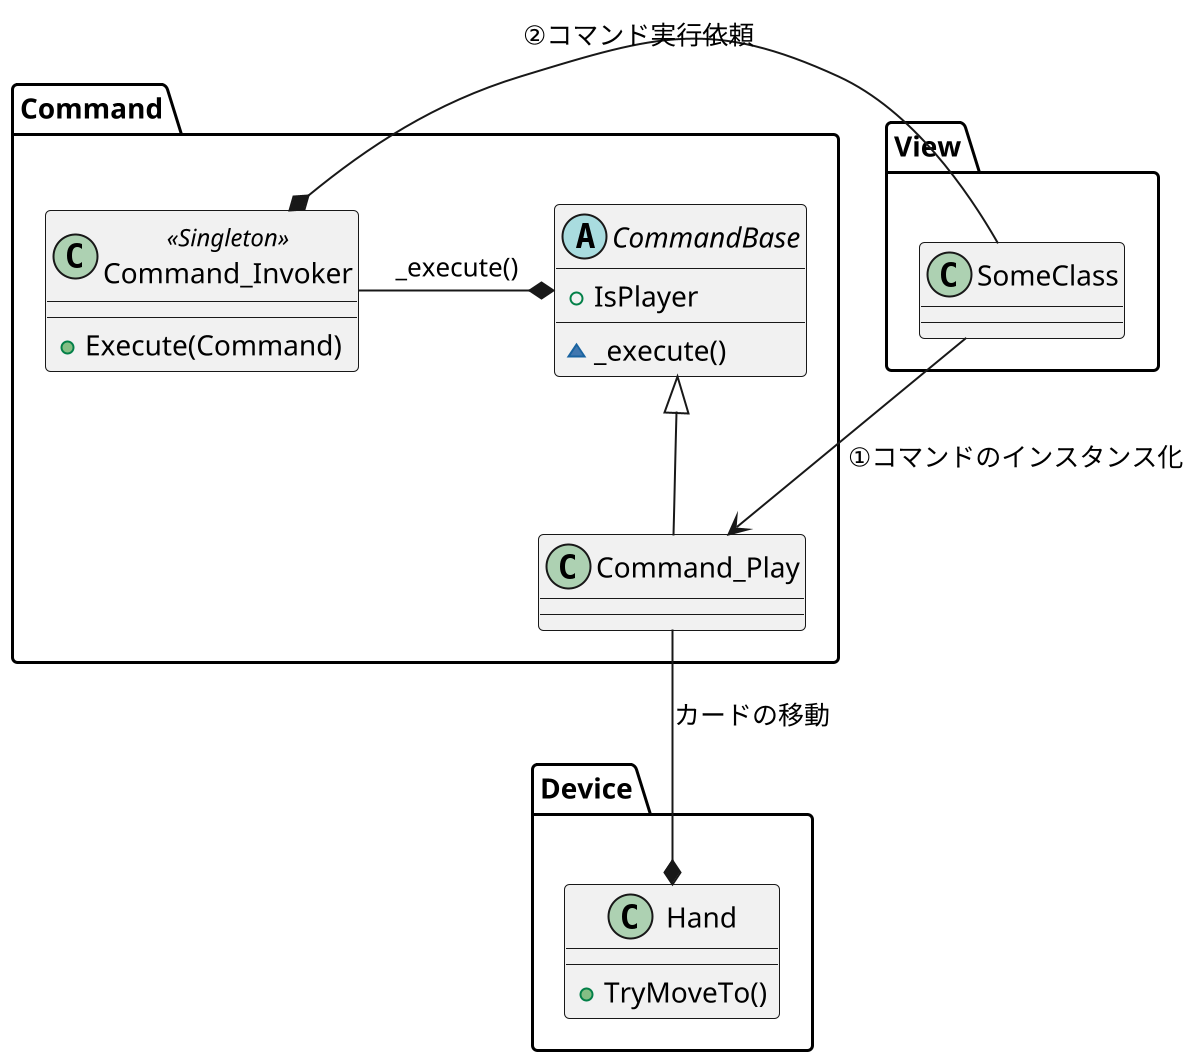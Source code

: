 @startuml Command_Play


scale 2
skinparam DefaultFontName 源ノ角ゴシック Code JP Medium


package Command
{
    abstract class CommandBase
    {
        + IsPlayer
        ~ _execute()
    }

    class Command_Play

    class Command_Invoker<<Singleton>>
    {
        + Execute(Command)
    }

    Command_Play-u-|>CommandBase
    Command_Invoker-r-*CommandBase : _execute()

}

package View
{
    class SomeClass
}

package Device
{
    class Hand
    {
        + TryMoveTo()
    }
}

Command_Play--*Hand : カードの移動

SomeClass-->Command_Play : ①コマンドのインスタンス化
SomeClass-*Command_Invoker : ②コマンド実行依頼

@enduml